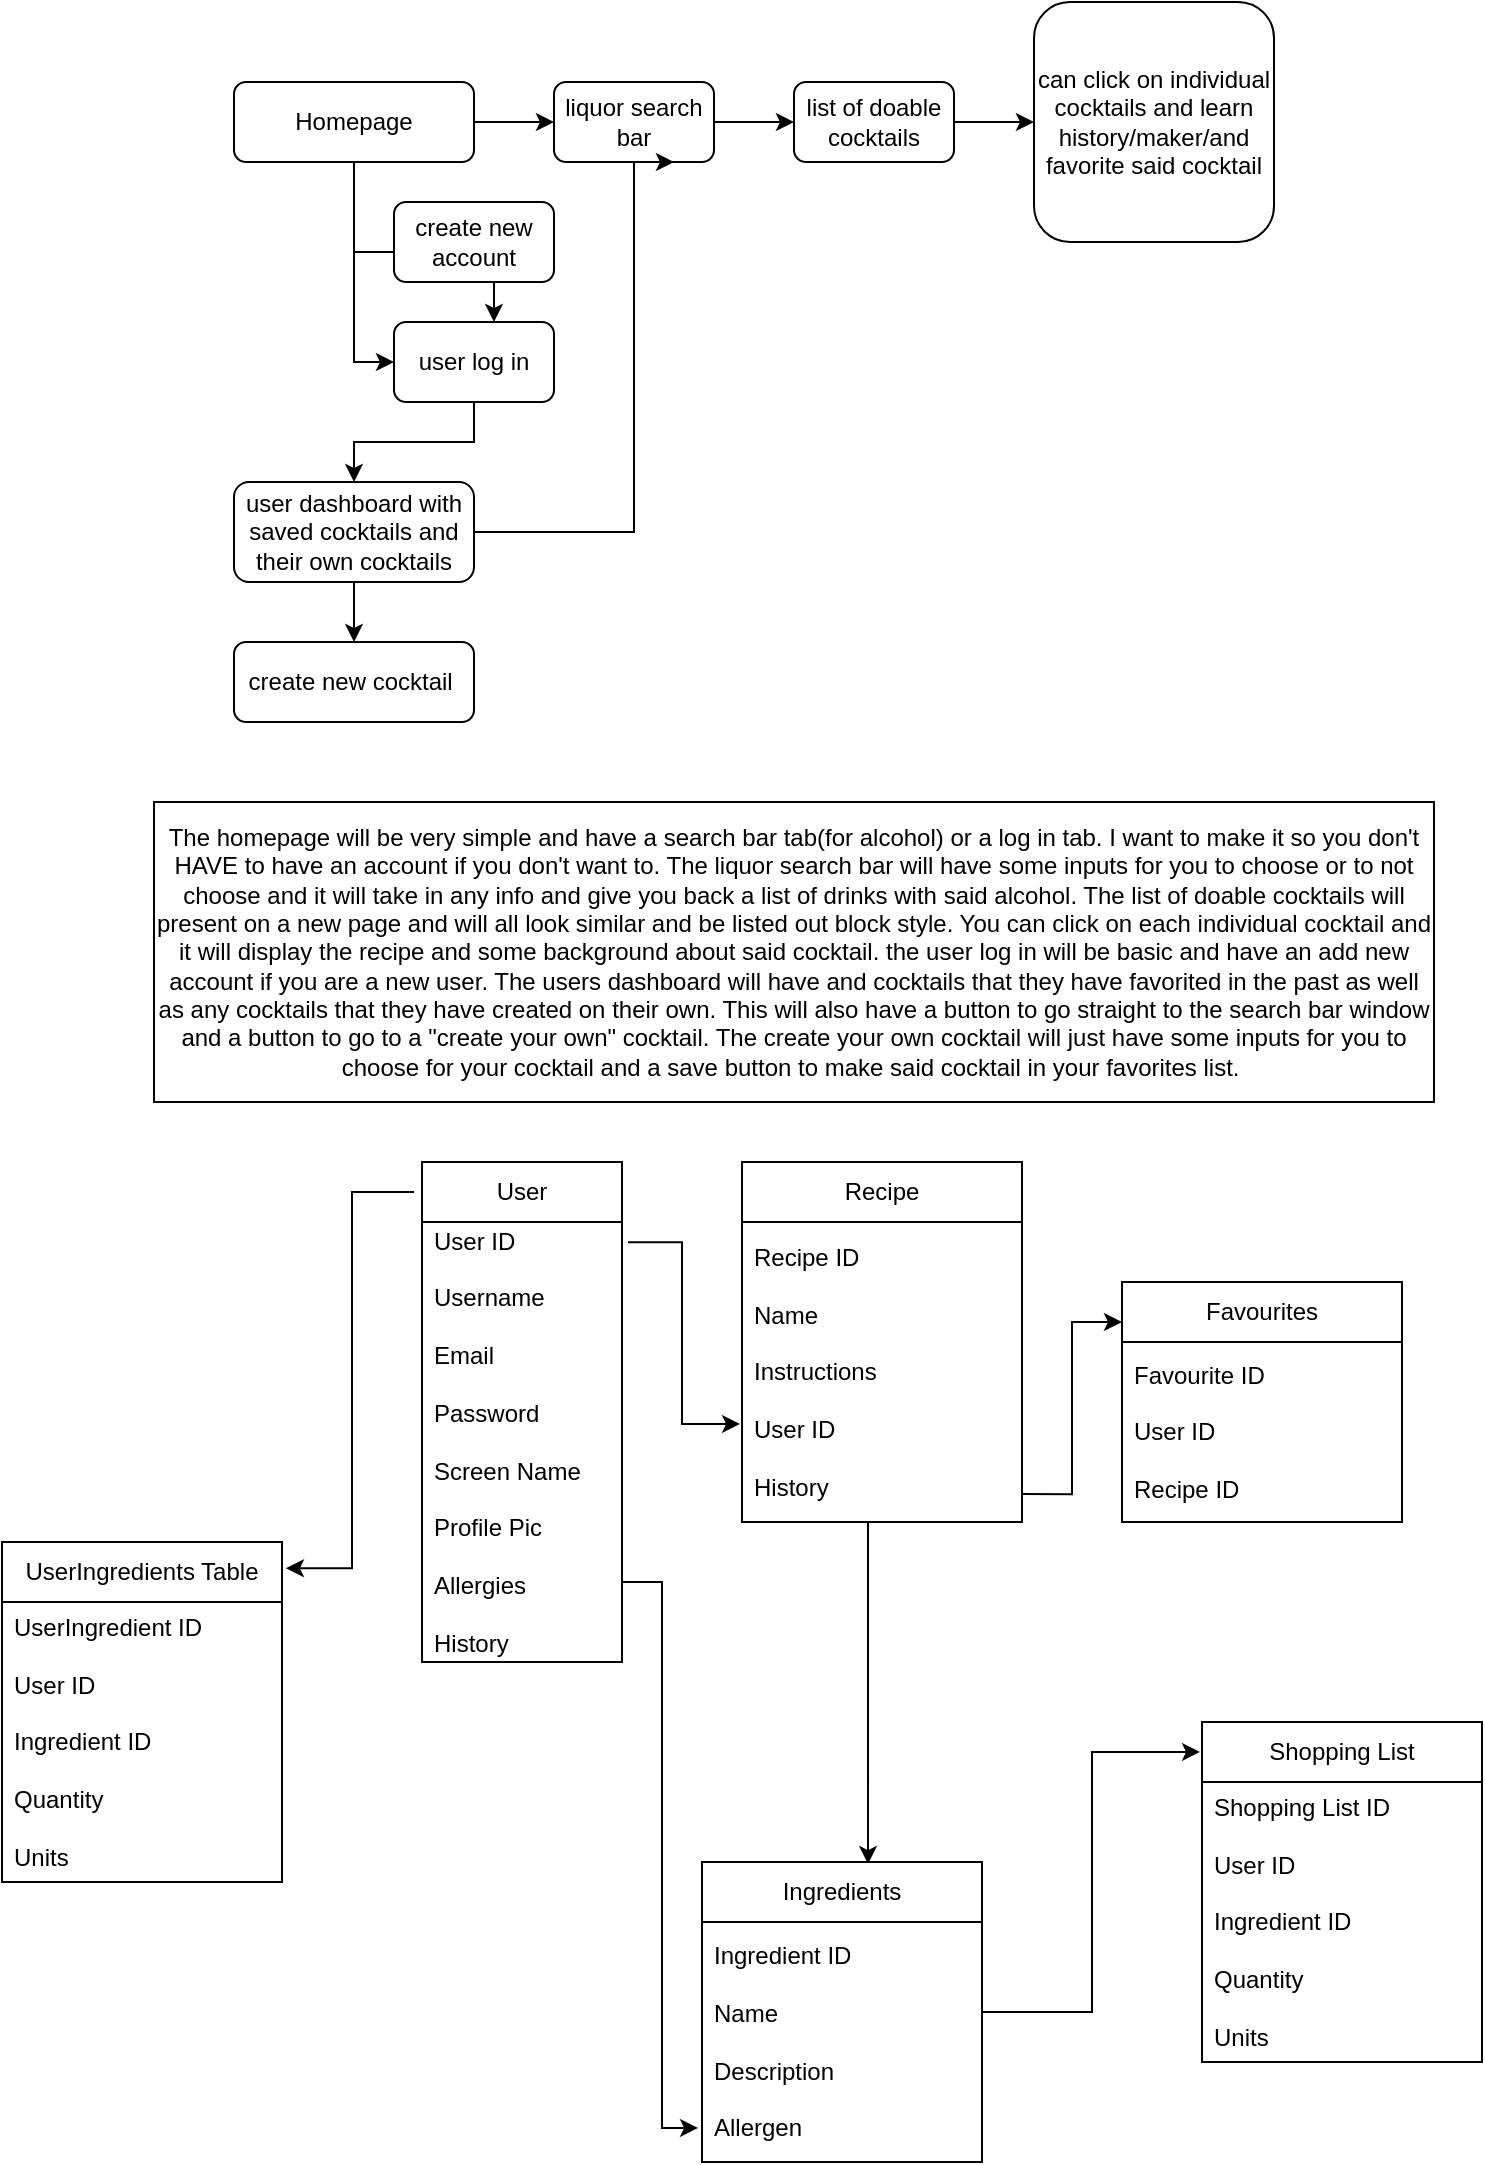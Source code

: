 <mxfile version="24.2.1" type="github">
  <diagram id="C5RBs43oDa-KdzZeNtuy" name="Page-1">
    <mxGraphModel dx="915" dy="756" grid="1" gridSize="10" guides="1" tooltips="1" connect="1" arrows="1" fold="1" page="1" pageScale="1" pageWidth="827" pageHeight="1169" math="0" shadow="0">
      <root>
        <mxCell id="WIyWlLk6GJQsqaUBKTNV-0" />
        <mxCell id="WIyWlLk6GJQsqaUBKTNV-1" parent="WIyWlLk6GJQsqaUBKTNV-0" />
        <mxCell id="wKdOTu-X7nGb3WF-pUgB-1" value="" style="edgeStyle=orthogonalEdgeStyle;rounded=0;orthogonalLoop=1;jettySize=auto;html=1;" parent="WIyWlLk6GJQsqaUBKTNV-1" source="WIyWlLk6GJQsqaUBKTNV-3" target="wKdOTu-X7nGb3WF-pUgB-0" edge="1">
          <mxGeometry relative="1" as="geometry" />
        </mxCell>
        <mxCell id="wKdOTu-X7nGb3WF-pUgB-5" value="" style="edgeStyle=orthogonalEdgeStyle;rounded=0;orthogonalLoop=1;jettySize=auto;html=1;" parent="WIyWlLk6GJQsqaUBKTNV-1" source="WIyWlLk6GJQsqaUBKTNV-3" target="WIyWlLk6GJQsqaUBKTNV-12" edge="1">
          <mxGeometry relative="1" as="geometry">
            <Array as="points">
              <mxPoint x="220" y="160" />
              <mxPoint x="220" y="160" />
            </Array>
          </mxGeometry>
        </mxCell>
        <mxCell id="wKdOTu-X7nGb3WF-pUgB-6" value="" style="edgeStyle=orthogonalEdgeStyle;rounded=0;orthogonalLoop=1;jettySize=auto;html=1;" parent="WIyWlLk6GJQsqaUBKTNV-1" source="WIyWlLk6GJQsqaUBKTNV-3" target="WIyWlLk6GJQsqaUBKTNV-12" edge="1">
          <mxGeometry relative="1" as="geometry">
            <Array as="points">
              <mxPoint x="220" y="165" />
              <mxPoint x="290" y="165" />
            </Array>
          </mxGeometry>
        </mxCell>
        <mxCell id="WIyWlLk6GJQsqaUBKTNV-3" value="Homepage" style="rounded=1;whiteSpace=wrap;html=1;fontSize=12;glass=0;strokeWidth=1;shadow=0;" parent="WIyWlLk6GJQsqaUBKTNV-1" vertex="1">
          <mxGeometry x="160" y="80" width="120" height="40" as="geometry" />
        </mxCell>
        <mxCell id="wKdOTu-X7nGb3WF-pUgB-10" value="" style="edgeStyle=orthogonalEdgeStyle;rounded=0;orthogonalLoop=1;jettySize=auto;html=1;" parent="WIyWlLk6GJQsqaUBKTNV-1" source="WIyWlLk6GJQsqaUBKTNV-12" target="wKdOTu-X7nGb3WF-pUgB-8" edge="1">
          <mxGeometry relative="1" as="geometry" />
        </mxCell>
        <mxCell id="WIyWlLk6GJQsqaUBKTNV-12" value="user log in" style="rounded=1;whiteSpace=wrap;html=1;fontSize=12;glass=0;strokeWidth=1;shadow=0;" parent="WIyWlLk6GJQsqaUBKTNV-1" vertex="1">
          <mxGeometry x="240" y="200" width="80" height="40" as="geometry" />
        </mxCell>
        <mxCell id="wKdOTu-X7nGb3WF-pUgB-3" value="" style="edgeStyle=orthogonalEdgeStyle;rounded=0;orthogonalLoop=1;jettySize=auto;html=1;" parent="WIyWlLk6GJQsqaUBKTNV-1" source="wKdOTu-X7nGb3WF-pUgB-0" target="wKdOTu-X7nGb3WF-pUgB-2" edge="1">
          <mxGeometry relative="1" as="geometry" />
        </mxCell>
        <mxCell id="wKdOTu-X7nGb3WF-pUgB-0" value="liquor search bar" style="whiteSpace=wrap;html=1;rounded=1;glass=0;strokeWidth=1;shadow=0;" parent="WIyWlLk6GJQsqaUBKTNV-1" vertex="1">
          <mxGeometry x="320" y="80" width="80" height="40" as="geometry" />
        </mxCell>
        <mxCell id="wKdOTu-X7nGb3WF-pUgB-16" value="" style="edgeStyle=orthogonalEdgeStyle;rounded=0;orthogonalLoop=1;jettySize=auto;html=1;" parent="WIyWlLk6GJQsqaUBKTNV-1" source="wKdOTu-X7nGb3WF-pUgB-2" target="wKdOTu-X7nGb3WF-pUgB-15" edge="1">
          <mxGeometry relative="1" as="geometry" />
        </mxCell>
        <mxCell id="wKdOTu-X7nGb3WF-pUgB-2" value="list of doable cocktails" style="whiteSpace=wrap;html=1;rounded=1;glass=0;strokeWidth=1;shadow=0;" parent="WIyWlLk6GJQsqaUBKTNV-1" vertex="1">
          <mxGeometry x="440" y="80" width="80" height="40" as="geometry" />
        </mxCell>
        <mxCell id="wKdOTu-X7nGb3WF-pUgB-7" value="create new account" style="rounded=1;whiteSpace=wrap;html=1;" parent="WIyWlLk6GJQsqaUBKTNV-1" vertex="1">
          <mxGeometry x="240" y="140" width="80" height="40" as="geometry" />
        </mxCell>
        <mxCell id="wKdOTu-X7nGb3WF-pUgB-14" value="" style="edgeStyle=orthogonalEdgeStyle;rounded=0;orthogonalLoop=1;jettySize=auto;html=1;entryX=0.5;entryY=0;entryDx=0;entryDy=0;" parent="WIyWlLk6GJQsqaUBKTNV-1" source="wKdOTu-X7nGb3WF-pUgB-8" target="wKdOTu-X7nGb3WF-pUgB-11" edge="1">
          <mxGeometry relative="1" as="geometry">
            <mxPoint x="210" y="410" as="targetPoint" />
          </mxGeometry>
        </mxCell>
        <mxCell id="wKdOTu-X7nGb3WF-pUgB-20" value="" style="edgeStyle=orthogonalEdgeStyle;rounded=0;orthogonalLoop=1;jettySize=auto;html=1;entryX=0.75;entryY=1;entryDx=0;entryDy=0;" parent="WIyWlLk6GJQsqaUBKTNV-1" source="wKdOTu-X7nGb3WF-pUgB-8" target="wKdOTu-X7nGb3WF-pUgB-0" edge="1">
          <mxGeometry relative="1" as="geometry">
            <mxPoint x="440" y="315" as="targetPoint" />
            <Array as="points">
              <mxPoint x="360" y="305" />
              <mxPoint x="360" y="120" />
            </Array>
          </mxGeometry>
        </mxCell>
        <mxCell id="wKdOTu-X7nGb3WF-pUgB-8" value="user dashboard with saved cocktails and their own cocktails" style="rounded=1;whiteSpace=wrap;html=1;fontSize=12;glass=0;strokeWidth=1;shadow=0;" parent="WIyWlLk6GJQsqaUBKTNV-1" vertex="1">
          <mxGeometry x="160" y="280" width="120" height="50" as="geometry" />
        </mxCell>
        <mxCell id="wKdOTu-X7nGb3WF-pUgB-11" value="create new cocktail&amp;nbsp;" style="rounded=1;whiteSpace=wrap;html=1;fontSize=12;glass=0;strokeWidth=1;shadow=0;" parent="WIyWlLk6GJQsqaUBKTNV-1" vertex="1">
          <mxGeometry x="160" y="360" width="120" height="40" as="geometry" />
        </mxCell>
        <mxCell id="wKdOTu-X7nGb3WF-pUgB-15" value="can click on individual cocktails and learn history/maker/and favorite said cocktail" style="whiteSpace=wrap;html=1;rounded=1;glass=0;strokeWidth=1;shadow=0;" parent="WIyWlLk6GJQsqaUBKTNV-1" vertex="1">
          <mxGeometry x="560" y="40" width="120" height="120" as="geometry" />
        </mxCell>
        <mxCell id="wKdOTu-X7nGb3WF-pUgB-21" value="The homepage will be very simple and have a search bar tab(for alcohol) or a log in tab. I want to make it so you don&#39;t HAVE to have an account if you don&#39;t want to. The liquor search bar will have some inputs for you to choose or to not choose and it will take in any info and give you back a list of drinks with said alcohol. The list of doable cocktails will present on a new page and will all look similar and be listed out block style. You can click on each individual cocktail and it will display the recipe and some background about said cocktail. the user log in will be basic and have an add new account if you are a new user. The users dashboard will have and cocktails that they have favorited in the past as well as any cocktails that they have created on their own. This will also have a button to go straight to the search bar window and a button to go to a &quot;create your own&quot; cocktail. The create your own cocktail will just have some inputs for you to choose for your cocktail and a save button to make said cocktail in your favorites list.&amp;nbsp;" style="rounded=0;whiteSpace=wrap;html=1;" parent="WIyWlLk6GJQsqaUBKTNV-1" vertex="1">
          <mxGeometry x="120" y="440" width="640" height="150" as="geometry" />
        </mxCell>
        <mxCell id="8B_5lzlC5shyq4_69ubc-37" value="" style="edgeStyle=orthogonalEdgeStyle;rounded=0;orthogonalLoop=1;jettySize=auto;html=1;entryX=0.593;entryY=0.007;entryDx=0;entryDy=0;exitX=0.45;exitY=1;exitDx=0;exitDy=0;exitPerimeter=0;entryPerimeter=0;" edge="1" parent="WIyWlLk6GJQsqaUBKTNV-1" source="8B_5lzlC5shyq4_69ubc-10" target="8B_5lzlC5shyq4_69ubc-3">
          <mxGeometry relative="1" as="geometry">
            <mxPoint x="454" y="850" as="sourcePoint" />
            <mxPoint x="614" y="1045" as="targetPoint" />
            <Array as="points" />
          </mxGeometry>
        </mxCell>
        <mxCell id="8B_5lzlC5shyq4_69ubc-40" value="" style="edgeStyle=orthogonalEdgeStyle;rounded=0;orthogonalLoop=1;jettySize=auto;html=1;entryX=-0.007;entryY=0.088;entryDx=0;entryDy=0;entryPerimeter=0;" edge="1" parent="WIyWlLk6GJQsqaUBKTNV-1" source="8B_5lzlC5shyq4_69ubc-3" target="8B_5lzlC5shyq4_69ubc-29">
          <mxGeometry relative="1" as="geometry">
            <mxPoint x="614" y="1045" as="targetPoint" />
          </mxGeometry>
        </mxCell>
        <mxCell id="8B_5lzlC5shyq4_69ubc-3" value="Ingredients" style="swimlane;fontStyle=0;childLayout=stackLayout;horizontal=1;startSize=30;horizontalStack=0;resizeParent=1;resizeParentMax=0;resizeLast=0;collapsible=1;marginBottom=0;whiteSpace=wrap;html=1;" vertex="1" parent="WIyWlLk6GJQsqaUBKTNV-1">
          <mxGeometry x="394" y="970" width="140" height="150" as="geometry" />
        </mxCell>
        <mxCell id="8B_5lzlC5shyq4_69ubc-26" value="Ingredient ID&lt;div&gt;&lt;br&gt;&lt;/div&gt;&lt;div&gt;Name&lt;/div&gt;&lt;div&gt;&lt;br&gt;&lt;/div&gt;&lt;div&gt;Description&lt;/div&gt;&lt;div&gt;&lt;br&gt;&lt;/div&gt;&lt;div&gt;Allergen&lt;/div&gt;" style="text;strokeColor=none;fillColor=none;align=left;verticalAlign=middle;spacingLeft=4;spacingRight=4;overflow=hidden;points=[[0,0.5],[1,0.5]];portConstraint=eastwest;rotatable=0;whiteSpace=wrap;html=1;" vertex="1" parent="8B_5lzlC5shyq4_69ubc-3">
          <mxGeometry y="30" width="140" height="120" as="geometry" />
        </mxCell>
        <mxCell id="8B_5lzlC5shyq4_69ubc-7" value="Recipe" style="swimlane;fontStyle=0;childLayout=stackLayout;horizontal=1;startSize=30;horizontalStack=0;resizeParent=1;resizeParentMax=0;resizeLast=0;collapsible=1;marginBottom=0;whiteSpace=wrap;html=1;" vertex="1" parent="WIyWlLk6GJQsqaUBKTNV-1">
          <mxGeometry x="414" y="620" width="140" height="180" as="geometry" />
        </mxCell>
        <mxCell id="8B_5lzlC5shyq4_69ubc-10" value="Recipe ID&lt;div&gt;&lt;br&gt;&lt;/div&gt;&lt;div&gt;Name&lt;/div&gt;&lt;div&gt;&lt;br&gt;&lt;/div&gt;&lt;div&gt;Instructions&lt;/div&gt;&lt;div&gt;&lt;br&gt;&lt;/div&gt;&lt;div&gt;User ID&lt;/div&gt;&lt;div&gt;&lt;br&gt;&lt;/div&gt;&lt;div&gt;History&lt;/div&gt;" style="text;strokeColor=none;fillColor=none;align=left;verticalAlign=middle;spacingLeft=4;spacingRight=4;overflow=hidden;points=[[0,0.5],[1,0.5]];portConstraint=eastwest;rotatable=0;whiteSpace=wrap;html=1;" vertex="1" parent="8B_5lzlC5shyq4_69ubc-7">
          <mxGeometry y="30" width="140" height="150" as="geometry" />
        </mxCell>
        <mxCell id="8B_5lzlC5shyq4_69ubc-11" value="Favourites" style="swimlane;fontStyle=0;childLayout=stackLayout;horizontal=1;startSize=30;horizontalStack=0;resizeParent=1;resizeParentMax=0;resizeLast=0;collapsible=1;marginBottom=0;whiteSpace=wrap;html=1;" vertex="1" parent="WIyWlLk6GJQsqaUBKTNV-1">
          <mxGeometry x="604" y="680" width="140" height="120" as="geometry" />
        </mxCell>
        <mxCell id="8B_5lzlC5shyq4_69ubc-14" value="Favourite ID&lt;div&gt;&lt;br&gt;&lt;div&gt;User ID&lt;/div&gt;&lt;div&gt;&lt;br&gt;&lt;/div&gt;&lt;div&gt;Recipe ID&lt;/div&gt;&lt;/div&gt;" style="text;strokeColor=none;fillColor=none;align=left;verticalAlign=middle;spacingLeft=4;spacingRight=4;overflow=hidden;points=[[0,0.5],[1,0.5]];portConstraint=eastwest;rotatable=0;whiteSpace=wrap;html=1;" vertex="1" parent="8B_5lzlC5shyq4_69ubc-11">
          <mxGeometry y="30" width="140" height="90" as="geometry" />
        </mxCell>
        <mxCell id="8B_5lzlC5shyq4_69ubc-15" value="User" style="swimlane;fontStyle=0;childLayout=stackLayout;horizontal=1;startSize=30;horizontalStack=0;resizeParent=1;resizeParentMax=0;resizeLast=0;collapsible=1;marginBottom=0;whiteSpace=wrap;html=1;" vertex="1" parent="WIyWlLk6GJQsqaUBKTNV-1">
          <mxGeometry x="254" y="620" width="100" height="250" as="geometry" />
        </mxCell>
        <mxCell id="8B_5lzlC5shyq4_69ubc-18" value="User ID&lt;div&gt;&lt;br&gt;&lt;div&gt;Username&lt;/div&gt;&lt;div&gt;&lt;br&gt;&lt;/div&gt;&lt;div&gt;Email&lt;/div&gt;&lt;div&gt;&lt;br&gt;&lt;/div&gt;&lt;div&gt;Password&lt;/div&gt;&lt;div&gt;&lt;br&gt;&lt;/div&gt;&lt;div&gt;Screen Name&lt;/div&gt;&lt;div&gt;&lt;br&gt;&lt;/div&gt;&lt;div&gt;Profile Pic&lt;/div&gt;&lt;div&gt;&lt;br&gt;&lt;/div&gt;&lt;div&gt;Allergies&lt;/div&gt;&lt;div&gt;&lt;br&gt;&lt;/div&gt;&lt;div&gt;History&lt;/div&gt;&lt;/div&gt;" style="text;strokeColor=none;fillColor=none;align=left;verticalAlign=middle;spacingLeft=4;spacingRight=4;overflow=hidden;points=[[0,0.5],[1,0.5]];portConstraint=eastwest;rotatable=0;whiteSpace=wrap;html=1;" vertex="1" parent="8B_5lzlC5shyq4_69ubc-15">
          <mxGeometry y="30" width="100" height="220" as="geometry" />
        </mxCell>
        <mxCell id="8B_5lzlC5shyq4_69ubc-27" value="UserIngredients Table" style="swimlane;fontStyle=0;childLayout=stackLayout;horizontal=1;startSize=30;horizontalStack=0;resizeParent=1;resizeParentMax=0;resizeLast=0;collapsible=1;marginBottom=0;whiteSpace=wrap;html=1;" vertex="1" parent="WIyWlLk6GJQsqaUBKTNV-1">
          <mxGeometry x="44" y="810" width="140" height="170" as="geometry" />
        </mxCell>
        <mxCell id="8B_5lzlC5shyq4_69ubc-28" value="UserIngredient ID&lt;div&gt;&lt;br&gt;&lt;/div&gt;&lt;div&gt;User ID&lt;/div&gt;&lt;div&gt;&lt;br&gt;&lt;/div&gt;&lt;div&gt;Ingredient ID&lt;/div&gt;&lt;div&gt;&lt;br&gt;&lt;/div&gt;&lt;div&gt;Quantity&lt;/div&gt;&lt;div&gt;&lt;br&gt;&lt;/div&gt;&lt;div&gt;Units&lt;/div&gt;" style="text;strokeColor=none;fillColor=none;align=left;verticalAlign=middle;spacingLeft=4;spacingRight=4;overflow=hidden;points=[[0,0.5],[1,0.5]];portConstraint=eastwest;rotatable=0;whiteSpace=wrap;html=1;" vertex="1" parent="8B_5lzlC5shyq4_69ubc-27">
          <mxGeometry y="30" width="140" height="140" as="geometry" />
        </mxCell>
        <mxCell id="8B_5lzlC5shyq4_69ubc-29" value="Shopping List" style="swimlane;fontStyle=0;childLayout=stackLayout;horizontal=1;startSize=30;horizontalStack=0;resizeParent=1;resizeParentMax=0;resizeLast=0;collapsible=1;marginBottom=0;whiteSpace=wrap;html=1;" vertex="1" parent="WIyWlLk6GJQsqaUBKTNV-1">
          <mxGeometry x="644" y="900" width="140" height="170" as="geometry" />
        </mxCell>
        <mxCell id="8B_5lzlC5shyq4_69ubc-30" value="Shopping List ID&lt;div&gt;&lt;br&gt;&lt;/div&gt;&lt;div&gt;User ID&lt;/div&gt;&lt;div&gt;&lt;br&gt;&lt;/div&gt;&lt;div&gt;Ingredient ID&lt;/div&gt;&lt;div&gt;&lt;br&gt;&lt;/div&gt;&lt;div&gt;Quantity&lt;/div&gt;&lt;div&gt;&lt;br&gt;&lt;/div&gt;&lt;div&gt;Units&lt;/div&gt;" style="text;strokeColor=none;fillColor=none;align=left;verticalAlign=middle;spacingLeft=4;spacingRight=4;overflow=hidden;points=[[0,0.5],[1,0.5]];portConstraint=eastwest;rotatable=0;whiteSpace=wrap;html=1;" vertex="1" parent="8B_5lzlC5shyq4_69ubc-29">
          <mxGeometry y="30" width="140" height="140" as="geometry" />
        </mxCell>
        <mxCell id="8B_5lzlC5shyq4_69ubc-31" value="" style="edgeStyle=orthogonalEdgeStyle;rounded=0;orthogonalLoop=1;jettySize=auto;html=1;entryX=-0.014;entryY=0.858;entryDx=0;entryDy=0;entryPerimeter=0;exitX=1;exitY=0.818;exitDx=0;exitDy=0;exitPerimeter=0;" edge="1" parent="WIyWlLk6GJQsqaUBKTNV-1" source="8B_5lzlC5shyq4_69ubc-18" target="8B_5lzlC5shyq4_69ubc-26">
          <mxGeometry relative="1" as="geometry" />
        </mxCell>
        <mxCell id="8B_5lzlC5shyq4_69ubc-32" value="" style="edgeStyle=orthogonalEdgeStyle;rounded=0;orthogonalLoop=1;jettySize=auto;html=1;entryX=-0.007;entryY=0.673;entryDx=0;entryDy=0;entryPerimeter=0;exitX=1.03;exitY=0.046;exitDx=0;exitDy=0;exitPerimeter=0;" edge="1" parent="WIyWlLk6GJQsqaUBKTNV-1" source="8B_5lzlC5shyq4_69ubc-18" target="8B_5lzlC5shyq4_69ubc-10">
          <mxGeometry relative="1" as="geometry" />
        </mxCell>
        <mxCell id="8B_5lzlC5shyq4_69ubc-34" value="" style="edgeStyle=orthogonalEdgeStyle;rounded=0;orthogonalLoop=1;jettySize=auto;html=1;entryX=0;entryY=0.167;entryDx=0;entryDy=0;entryPerimeter=0;exitX=1;exitY=0.907;exitDx=0;exitDy=0;exitPerimeter=0;" edge="1" parent="WIyWlLk6GJQsqaUBKTNV-1" source="8B_5lzlC5shyq4_69ubc-10" target="8B_5lzlC5shyq4_69ubc-11">
          <mxGeometry relative="1" as="geometry">
            <mxPoint x="564" y="780" as="sourcePoint" />
          </mxGeometry>
        </mxCell>
        <mxCell id="8B_5lzlC5shyq4_69ubc-46" style="edgeStyle=orthogonalEdgeStyle;rounded=0;orthogonalLoop=1;jettySize=auto;html=1;exitX=-0.04;exitY=0.06;exitDx=0;exitDy=0;entryX=1.014;entryY=0.077;entryDx=0;entryDy=0;entryPerimeter=0;exitPerimeter=0;" edge="1" parent="WIyWlLk6GJQsqaUBKTNV-1" source="8B_5lzlC5shyq4_69ubc-15" target="8B_5lzlC5shyq4_69ubc-27">
          <mxGeometry relative="1" as="geometry" />
        </mxCell>
      </root>
    </mxGraphModel>
  </diagram>
</mxfile>
